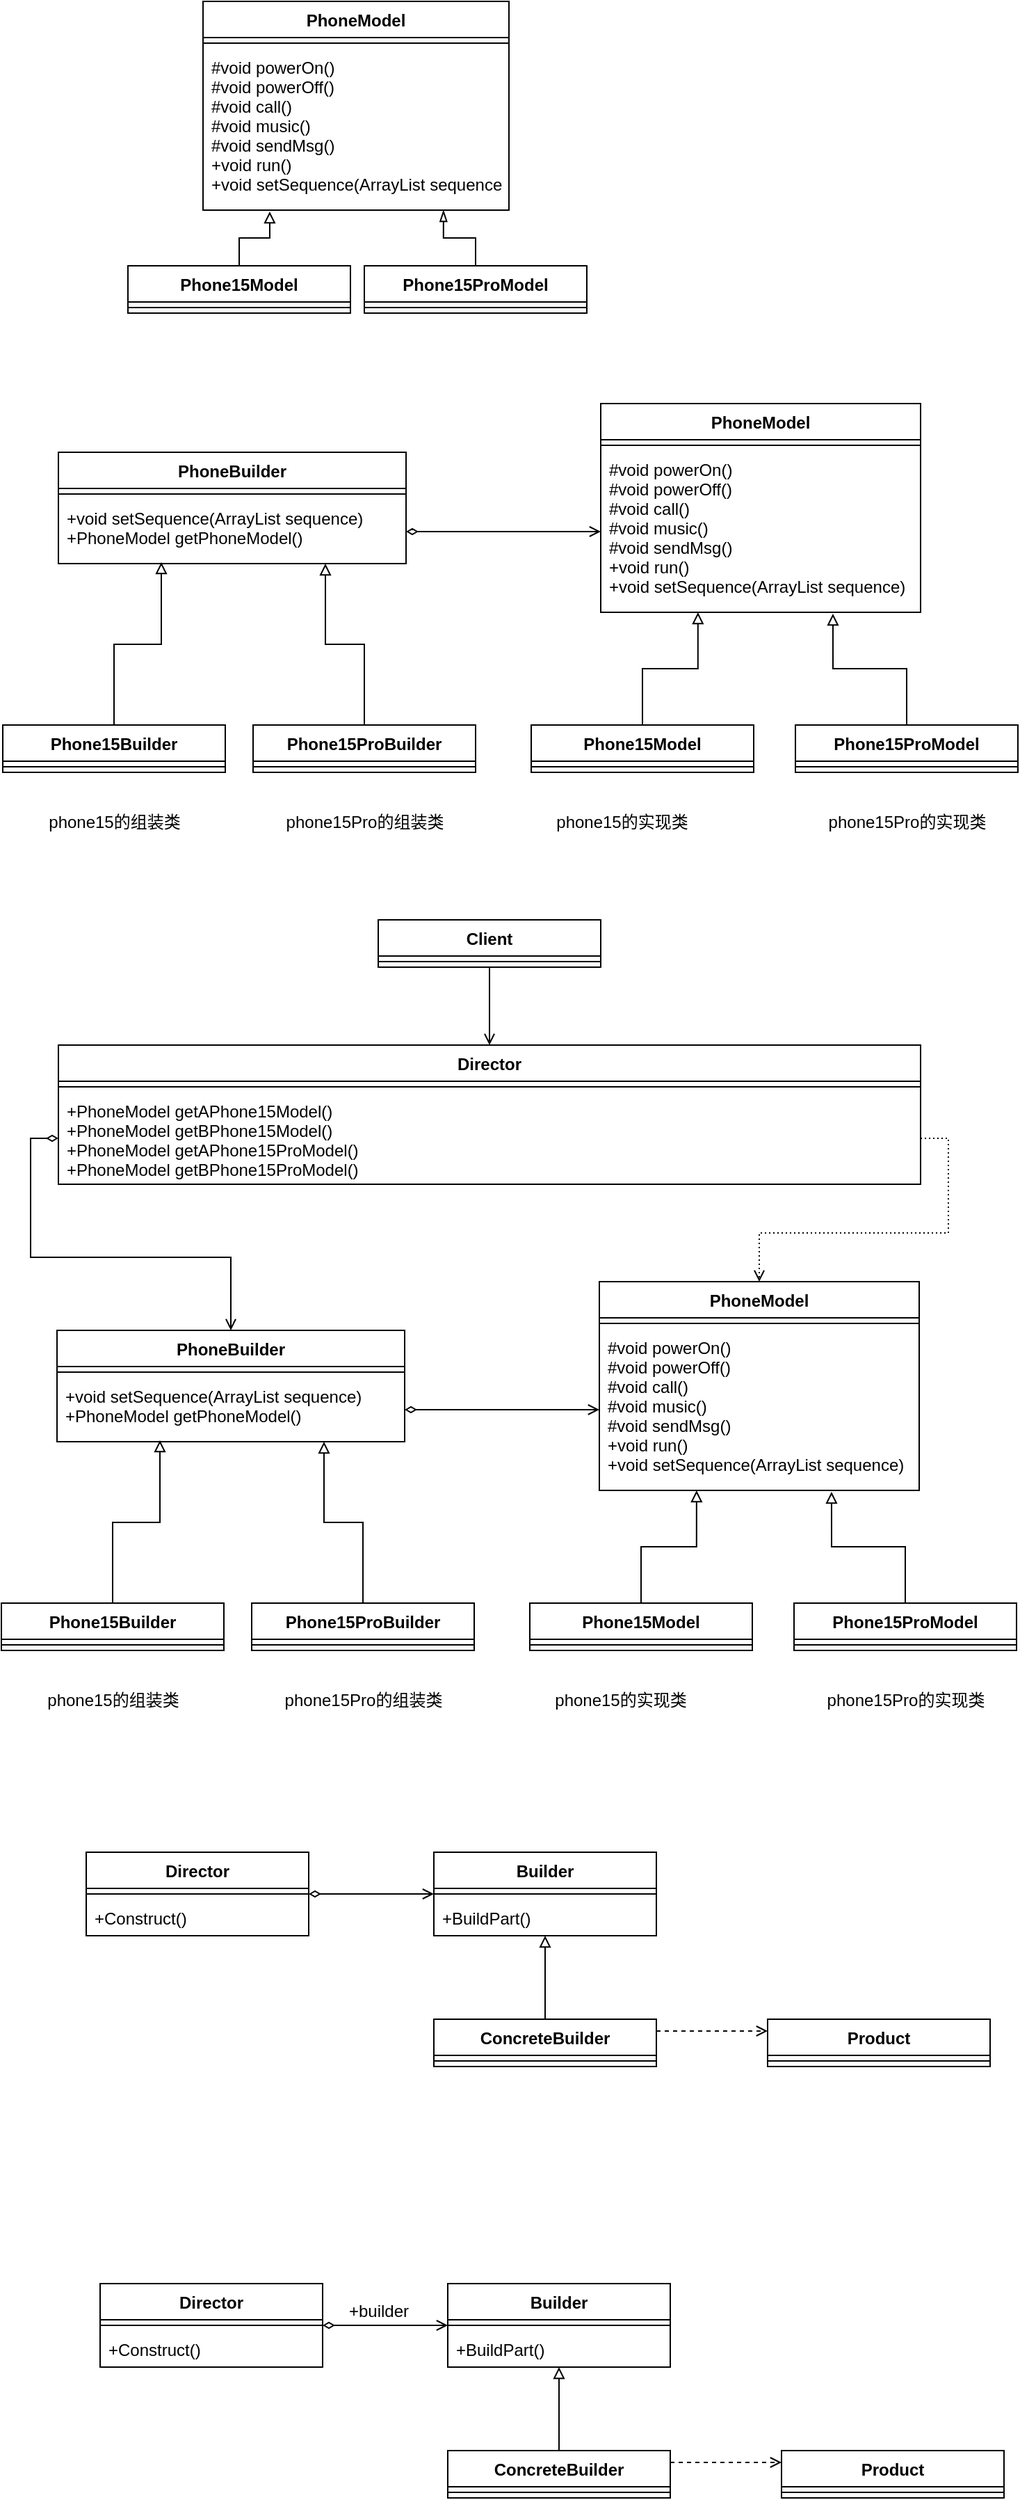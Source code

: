 <mxfile version="15.4.0" type="device"><diagram id="H--8k9hIdwZiGcRGPaLB" name="第 1 页"><mxGraphModel dx="1106" dy="997" grid="1" gridSize="10" guides="1" tooltips="1" connect="1" arrows="1" fold="1" page="1" pageScale="1" pageWidth="827" pageHeight="1169" math="0" shadow="0"><root><mxCell id="0"/><mxCell id="1" parent="0"/><mxCell id="rwSIHqm1AoV3GWpLrN08-1" value="PhoneModel" style="swimlane;fontStyle=1;align=center;verticalAlign=top;childLayout=stackLayout;horizontal=1;startSize=26;horizontalStack=0;resizeParent=1;resizeParentMax=0;resizeLast=0;collapsible=1;marginBottom=0;" parent="1" vertex="1"><mxGeometry x="194" y="270" width="220" height="150" as="geometry"/></mxCell><mxCell id="rwSIHqm1AoV3GWpLrN08-3" value="" style="line;strokeWidth=1;fillColor=none;align=left;verticalAlign=middle;spacingTop=-1;spacingLeft=3;spacingRight=3;rotatable=0;labelPosition=right;points=[];portConstraint=eastwest;" parent="rwSIHqm1AoV3GWpLrN08-1" vertex="1"><mxGeometry y="26" width="220" height="8" as="geometry"/></mxCell><mxCell id="rwSIHqm1AoV3GWpLrN08-4" value="#void powerOn()&#10;#void powerOff()&#10;#void call()&#10;#void music()&#10;#void sendMsg()&#10;+void run()&#10;+void setSequence(ArrayList sequence)" style="text;strokeColor=none;fillColor=none;align=left;verticalAlign=top;spacingLeft=4;spacingRight=4;overflow=hidden;rotatable=0;points=[[0,0.5],[1,0.5]];portConstraint=eastwest;" parent="rwSIHqm1AoV3GWpLrN08-1" vertex="1"><mxGeometry y="34" width="220" height="116" as="geometry"/></mxCell><mxCell id="rwSIHqm1AoV3GWpLrN08-11" style="edgeStyle=orthogonalEdgeStyle;rounded=0;orthogonalLoop=1;jettySize=auto;html=1;exitX=0.5;exitY=0;exitDx=0;exitDy=0;entryX=0.218;entryY=1.009;entryDx=0;entryDy=0;entryPerimeter=0;endArrow=block;endFill=0;" parent="1" source="rwSIHqm1AoV3GWpLrN08-5" target="rwSIHqm1AoV3GWpLrN08-4" edge="1"><mxGeometry relative="1" as="geometry"/></mxCell><mxCell id="rwSIHqm1AoV3GWpLrN08-5" value="Phone15Model" style="swimlane;fontStyle=1;align=center;verticalAlign=top;childLayout=stackLayout;horizontal=1;startSize=26;horizontalStack=0;resizeParent=1;resizeParentMax=0;resizeLast=0;collapsible=1;marginBottom=0;" parent="1" vertex="1"><mxGeometry x="140" y="460" width="160" height="34" as="geometry"/></mxCell><mxCell id="rwSIHqm1AoV3GWpLrN08-7" value="" style="line;strokeWidth=1;fillColor=none;align=left;verticalAlign=middle;spacingTop=-1;spacingLeft=3;spacingRight=3;rotatable=0;labelPosition=right;points=[];portConstraint=eastwest;" parent="rwSIHqm1AoV3GWpLrN08-5" vertex="1"><mxGeometry y="26" width="160" height="8" as="geometry"/></mxCell><mxCell id="rwSIHqm1AoV3GWpLrN08-12" style="edgeStyle=orthogonalEdgeStyle;rounded=0;orthogonalLoop=1;jettySize=auto;html=1;exitX=0.5;exitY=0;exitDx=0;exitDy=0;entryX=0.786;entryY=1;entryDx=0;entryDy=0;entryPerimeter=0;endArrow=blockThin;endFill=0;" parent="1" source="rwSIHqm1AoV3GWpLrN08-9" target="rwSIHqm1AoV3GWpLrN08-4" edge="1"><mxGeometry relative="1" as="geometry"/></mxCell><mxCell id="rwSIHqm1AoV3GWpLrN08-9" value="Phone15ProModel" style="swimlane;fontStyle=1;align=center;verticalAlign=top;childLayout=stackLayout;horizontal=1;startSize=26;horizontalStack=0;resizeParent=1;resizeParentMax=0;resizeLast=0;collapsible=1;marginBottom=0;" parent="1" vertex="1"><mxGeometry x="310" y="460" width="160" height="34" as="geometry"/></mxCell><mxCell id="rwSIHqm1AoV3GWpLrN08-10" value="" style="line;strokeWidth=1;fillColor=none;align=left;verticalAlign=middle;spacingTop=-1;spacingLeft=3;spacingRight=3;rotatable=0;labelPosition=right;points=[];portConstraint=eastwest;" parent="rwSIHqm1AoV3GWpLrN08-9" vertex="1"><mxGeometry y="26" width="160" height="8" as="geometry"/></mxCell><mxCell id="rwSIHqm1AoV3GWpLrN08-13" value="PhoneModel" style="swimlane;fontStyle=1;align=center;verticalAlign=top;childLayout=stackLayout;horizontal=1;startSize=26;horizontalStack=0;resizeParent=1;resizeParentMax=0;resizeLast=0;collapsible=1;marginBottom=0;" parent="1" vertex="1"><mxGeometry x="480" y="559" width="230" height="150" as="geometry"/></mxCell><mxCell id="rwSIHqm1AoV3GWpLrN08-14" value="" style="line;strokeWidth=1;fillColor=none;align=left;verticalAlign=middle;spacingTop=-1;spacingLeft=3;spacingRight=3;rotatable=0;labelPosition=right;points=[];portConstraint=eastwest;" parent="rwSIHqm1AoV3GWpLrN08-13" vertex="1"><mxGeometry y="26" width="230" height="8" as="geometry"/></mxCell><mxCell id="rwSIHqm1AoV3GWpLrN08-15" value="#void powerOn()&#10;#void powerOff()&#10;#void call()&#10;#void music()&#10;#void sendMsg()&#10;+void run()&#10;+void setSequence(ArrayList sequence)" style="text;strokeColor=none;fillColor=none;align=left;verticalAlign=top;spacingLeft=4;spacingRight=4;overflow=hidden;rotatable=0;points=[[0,0.5],[1,0.5]];portConstraint=eastwest;" parent="rwSIHqm1AoV3GWpLrN08-13" vertex="1"><mxGeometry y="34" width="230" height="116" as="geometry"/></mxCell><mxCell id="rwSIHqm1AoV3GWpLrN08-16" value="PhoneBuilder" style="swimlane;fontStyle=1;align=center;verticalAlign=top;childLayout=stackLayout;horizontal=1;startSize=26;horizontalStack=0;resizeParent=1;resizeParentMax=0;resizeLast=0;collapsible=1;marginBottom=0;" parent="1" vertex="1"><mxGeometry x="90" y="594" width="250" height="80" as="geometry"/></mxCell><mxCell id="rwSIHqm1AoV3GWpLrN08-18" value="" style="line;strokeWidth=1;fillColor=none;align=left;verticalAlign=middle;spacingTop=-1;spacingLeft=3;spacingRight=3;rotatable=0;labelPosition=right;points=[];portConstraint=eastwest;" parent="rwSIHqm1AoV3GWpLrN08-16" vertex="1"><mxGeometry y="26" width="250" height="8" as="geometry"/></mxCell><mxCell id="rwSIHqm1AoV3GWpLrN08-19" value="+void setSequence(ArrayList sequence)&#10;+PhoneModel getPhoneModel()" style="text;strokeColor=none;fillColor=none;align=left;verticalAlign=top;spacingLeft=4;spacingRight=4;overflow=hidden;rotatable=0;points=[[0,0.5],[1,0.5]];portConstraint=eastwest;" parent="rwSIHqm1AoV3GWpLrN08-16" vertex="1"><mxGeometry y="34" width="250" height="46" as="geometry"/></mxCell><mxCell id="rwSIHqm1AoV3GWpLrN08-29" style="edgeStyle=orthogonalEdgeStyle;rounded=0;orthogonalLoop=1;jettySize=auto;html=1;exitX=0.5;exitY=0;exitDx=0;exitDy=0;entryX=0.296;entryY=0.978;entryDx=0;entryDy=0;entryPerimeter=0;endArrow=block;endFill=0;" parent="1" source="rwSIHqm1AoV3GWpLrN08-20" target="rwSIHqm1AoV3GWpLrN08-19" edge="1"><mxGeometry relative="1" as="geometry"/></mxCell><mxCell id="rwSIHqm1AoV3GWpLrN08-20" value="Phone15Builder" style="swimlane;fontStyle=1;align=center;verticalAlign=top;childLayout=stackLayout;horizontal=1;startSize=26;horizontalStack=0;resizeParent=1;resizeParentMax=0;resizeLast=0;collapsible=1;marginBottom=0;" parent="1" vertex="1"><mxGeometry x="50" y="790" width="160" height="34" as="geometry"/></mxCell><mxCell id="rwSIHqm1AoV3GWpLrN08-21" value="" style="line;strokeWidth=1;fillColor=none;align=left;verticalAlign=middle;spacingTop=-1;spacingLeft=3;spacingRight=3;rotatable=0;labelPosition=right;points=[];portConstraint=eastwest;" parent="rwSIHqm1AoV3GWpLrN08-20" vertex="1"><mxGeometry y="26" width="160" height="8" as="geometry"/></mxCell><mxCell id="rwSIHqm1AoV3GWpLrN08-30" style="edgeStyle=orthogonalEdgeStyle;rounded=0;orthogonalLoop=1;jettySize=auto;html=1;exitX=0.5;exitY=0;exitDx=0;exitDy=0;entryX=0.768;entryY=1;entryDx=0;entryDy=0;entryPerimeter=0;endArrow=block;endFill=0;" parent="1" source="rwSIHqm1AoV3GWpLrN08-22" target="rwSIHqm1AoV3GWpLrN08-19" edge="1"><mxGeometry relative="1" as="geometry"/></mxCell><mxCell id="rwSIHqm1AoV3GWpLrN08-22" value="Phone15ProBuilder" style="swimlane;fontStyle=1;align=center;verticalAlign=top;childLayout=stackLayout;horizontal=1;startSize=26;horizontalStack=0;resizeParent=1;resizeParentMax=0;resizeLast=0;collapsible=1;marginBottom=0;" parent="1" vertex="1"><mxGeometry x="230" y="790" width="160" height="34" as="geometry"/></mxCell><mxCell id="rwSIHqm1AoV3GWpLrN08-23" value="" style="line;strokeWidth=1;fillColor=none;align=left;verticalAlign=middle;spacingTop=-1;spacingLeft=3;spacingRight=3;rotatable=0;labelPosition=right;points=[];portConstraint=eastwest;" parent="rwSIHqm1AoV3GWpLrN08-22" vertex="1"><mxGeometry y="26" width="160" height="8" as="geometry"/></mxCell><mxCell id="rwSIHqm1AoV3GWpLrN08-31" style="edgeStyle=orthogonalEdgeStyle;rounded=0;orthogonalLoop=1;jettySize=auto;html=1;exitX=0.5;exitY=0;exitDx=0;exitDy=0;entryX=0.304;entryY=1;entryDx=0;entryDy=0;entryPerimeter=0;endArrow=block;endFill=0;" parent="1" source="rwSIHqm1AoV3GWpLrN08-24" target="rwSIHqm1AoV3GWpLrN08-15" edge="1"><mxGeometry relative="1" as="geometry"/></mxCell><mxCell id="rwSIHqm1AoV3GWpLrN08-24" value="Phone15Model" style="swimlane;fontStyle=1;align=center;verticalAlign=top;childLayout=stackLayout;horizontal=1;startSize=26;horizontalStack=0;resizeParent=1;resizeParentMax=0;resizeLast=0;collapsible=1;marginBottom=0;" parent="1" vertex="1"><mxGeometry x="430" y="790" width="160" height="34" as="geometry"/></mxCell><mxCell id="rwSIHqm1AoV3GWpLrN08-25" value="" style="line;strokeWidth=1;fillColor=none;align=left;verticalAlign=middle;spacingTop=-1;spacingLeft=3;spacingRight=3;rotatable=0;labelPosition=right;points=[];portConstraint=eastwest;" parent="rwSIHqm1AoV3GWpLrN08-24" vertex="1"><mxGeometry y="26" width="160" height="8" as="geometry"/></mxCell><mxCell id="rwSIHqm1AoV3GWpLrN08-32" style="edgeStyle=orthogonalEdgeStyle;rounded=0;orthogonalLoop=1;jettySize=auto;html=1;exitX=0.5;exitY=0;exitDx=0;exitDy=0;entryX=0.726;entryY=1.009;entryDx=0;entryDy=0;entryPerimeter=0;endArrow=block;endFill=0;" parent="1" source="rwSIHqm1AoV3GWpLrN08-26" target="rwSIHqm1AoV3GWpLrN08-15" edge="1"><mxGeometry relative="1" as="geometry"/></mxCell><mxCell id="rwSIHqm1AoV3GWpLrN08-26" value="Phone15ProModel" style="swimlane;fontStyle=1;align=center;verticalAlign=top;childLayout=stackLayout;horizontal=1;startSize=26;horizontalStack=0;resizeParent=1;resizeParentMax=0;resizeLast=0;collapsible=1;marginBottom=0;" parent="1" vertex="1"><mxGeometry x="620" y="790" width="160" height="34" as="geometry"/></mxCell><mxCell id="rwSIHqm1AoV3GWpLrN08-27" value="" style="line;strokeWidth=1;fillColor=none;align=left;verticalAlign=middle;spacingTop=-1;spacingLeft=3;spacingRight=3;rotatable=0;labelPosition=right;points=[];portConstraint=eastwest;" parent="rwSIHqm1AoV3GWpLrN08-26" vertex="1"><mxGeometry y="26" width="160" height="8" as="geometry"/></mxCell><mxCell id="rwSIHqm1AoV3GWpLrN08-28" style="edgeStyle=orthogonalEdgeStyle;rounded=0;orthogonalLoop=1;jettySize=auto;html=1;exitX=1;exitY=0.5;exitDx=0;exitDy=0;entryX=0;entryY=0.5;entryDx=0;entryDy=0;endArrow=open;endFill=0;startArrow=diamondThin;startFill=0;" parent="1" source="rwSIHqm1AoV3GWpLrN08-19" target="rwSIHqm1AoV3GWpLrN08-15" edge="1"><mxGeometry relative="1" as="geometry"/></mxCell><mxCell id="rwSIHqm1AoV3GWpLrN08-33" value="phone15的组装类" style="text;html=1;align=center;verticalAlign=middle;resizable=0;points=[];autosize=1;strokeColor=none;fillColor=none;" parent="1" vertex="1"><mxGeometry x="75" y="850" width="110" height="20" as="geometry"/></mxCell><mxCell id="rwSIHqm1AoV3GWpLrN08-34" value="phone15Pro的组装类" style="text;html=1;align=center;verticalAlign=middle;resizable=0;points=[];autosize=1;strokeColor=none;fillColor=none;" parent="1" vertex="1"><mxGeometry x="245" y="850" width="130" height="20" as="geometry"/></mxCell><mxCell id="rwSIHqm1AoV3GWpLrN08-35" value="phone15的实现类" style="text;html=1;align=center;verticalAlign=middle;resizable=0;points=[];autosize=1;strokeColor=none;fillColor=none;" parent="1" vertex="1"><mxGeometry x="440" y="850" width="110" height="20" as="geometry"/></mxCell><mxCell id="rwSIHqm1AoV3GWpLrN08-36" value="phone15Pro的实现类" style="text;html=1;align=center;verticalAlign=middle;resizable=0;points=[];autosize=1;strokeColor=none;fillColor=none;" parent="1" vertex="1"><mxGeometry x="635" y="850" width="130" height="20" as="geometry"/></mxCell><mxCell id="rwSIHqm1AoV3GWpLrN08-58" value="PhoneModel" style="swimlane;fontStyle=1;align=center;verticalAlign=top;childLayout=stackLayout;horizontal=1;startSize=26;horizontalStack=0;resizeParent=1;resizeParentMax=0;resizeLast=0;collapsible=1;marginBottom=0;" parent="1" vertex="1"><mxGeometry x="479" y="1190" width="230" height="150" as="geometry"/></mxCell><mxCell id="rwSIHqm1AoV3GWpLrN08-59" value="" style="line;strokeWidth=1;fillColor=none;align=left;verticalAlign=middle;spacingTop=-1;spacingLeft=3;spacingRight=3;rotatable=0;labelPosition=right;points=[];portConstraint=eastwest;" parent="rwSIHqm1AoV3GWpLrN08-58" vertex="1"><mxGeometry y="26" width="230" height="8" as="geometry"/></mxCell><mxCell id="rwSIHqm1AoV3GWpLrN08-60" value="#void powerOn()&#10;#void powerOff()&#10;#void call()&#10;#void music()&#10;#void sendMsg()&#10;+void run()&#10;+void setSequence(ArrayList sequence)" style="text;strokeColor=none;fillColor=none;align=left;verticalAlign=top;spacingLeft=4;spacingRight=4;overflow=hidden;rotatable=0;points=[[0,0.5],[1,0.5]];portConstraint=eastwest;" parent="rwSIHqm1AoV3GWpLrN08-58" vertex="1"><mxGeometry y="34" width="230" height="116" as="geometry"/></mxCell><mxCell id="rwSIHqm1AoV3GWpLrN08-61" value="PhoneBuilder" style="swimlane;fontStyle=1;align=center;verticalAlign=top;childLayout=stackLayout;horizontal=1;startSize=26;horizontalStack=0;resizeParent=1;resizeParentMax=0;resizeLast=0;collapsible=1;marginBottom=0;" parent="1" vertex="1"><mxGeometry x="89" y="1225" width="250" height="80" as="geometry"/></mxCell><mxCell id="rwSIHqm1AoV3GWpLrN08-62" value="" style="line;strokeWidth=1;fillColor=none;align=left;verticalAlign=middle;spacingTop=-1;spacingLeft=3;spacingRight=3;rotatable=0;labelPosition=right;points=[];portConstraint=eastwest;" parent="rwSIHqm1AoV3GWpLrN08-61" vertex="1"><mxGeometry y="26" width="250" height="8" as="geometry"/></mxCell><mxCell id="rwSIHqm1AoV3GWpLrN08-63" value="+void setSequence(ArrayList sequence)&#10;+PhoneModel getPhoneModel()" style="text;strokeColor=none;fillColor=none;align=left;verticalAlign=top;spacingLeft=4;spacingRight=4;overflow=hidden;rotatable=0;points=[[0,0.5],[1,0.5]];portConstraint=eastwest;" parent="rwSIHqm1AoV3GWpLrN08-61" vertex="1"><mxGeometry y="34" width="250" height="46" as="geometry"/></mxCell><mxCell id="rwSIHqm1AoV3GWpLrN08-64" style="edgeStyle=orthogonalEdgeStyle;rounded=0;orthogonalLoop=1;jettySize=auto;html=1;exitX=0.5;exitY=0;exitDx=0;exitDy=0;entryX=0.296;entryY=0.978;entryDx=0;entryDy=0;entryPerimeter=0;endArrow=block;endFill=0;" parent="1" source="rwSIHqm1AoV3GWpLrN08-65" target="rwSIHqm1AoV3GWpLrN08-63" edge="1"><mxGeometry relative="1" as="geometry"/></mxCell><mxCell id="rwSIHqm1AoV3GWpLrN08-65" value="Phone15Builder" style="swimlane;fontStyle=1;align=center;verticalAlign=top;childLayout=stackLayout;horizontal=1;startSize=26;horizontalStack=0;resizeParent=1;resizeParentMax=0;resizeLast=0;collapsible=1;marginBottom=0;" parent="1" vertex="1"><mxGeometry x="49" y="1421" width="160" height="34" as="geometry"/></mxCell><mxCell id="rwSIHqm1AoV3GWpLrN08-66" value="" style="line;strokeWidth=1;fillColor=none;align=left;verticalAlign=middle;spacingTop=-1;spacingLeft=3;spacingRight=3;rotatable=0;labelPosition=right;points=[];portConstraint=eastwest;" parent="rwSIHqm1AoV3GWpLrN08-65" vertex="1"><mxGeometry y="26" width="160" height="8" as="geometry"/></mxCell><mxCell id="rwSIHqm1AoV3GWpLrN08-67" style="edgeStyle=orthogonalEdgeStyle;rounded=0;orthogonalLoop=1;jettySize=auto;html=1;exitX=0.5;exitY=0;exitDx=0;exitDy=0;entryX=0.768;entryY=1;entryDx=0;entryDy=0;entryPerimeter=0;endArrow=block;endFill=0;" parent="1" source="rwSIHqm1AoV3GWpLrN08-68" target="rwSIHqm1AoV3GWpLrN08-63" edge="1"><mxGeometry relative="1" as="geometry"/></mxCell><mxCell id="rwSIHqm1AoV3GWpLrN08-68" value="Phone15ProBuilder" style="swimlane;fontStyle=1;align=center;verticalAlign=top;childLayout=stackLayout;horizontal=1;startSize=26;horizontalStack=0;resizeParent=1;resizeParentMax=0;resizeLast=0;collapsible=1;marginBottom=0;" parent="1" vertex="1"><mxGeometry x="229" y="1421" width="160" height="34" as="geometry"/></mxCell><mxCell id="rwSIHqm1AoV3GWpLrN08-69" value="" style="line;strokeWidth=1;fillColor=none;align=left;verticalAlign=middle;spacingTop=-1;spacingLeft=3;spacingRight=3;rotatable=0;labelPosition=right;points=[];portConstraint=eastwest;" parent="rwSIHqm1AoV3GWpLrN08-68" vertex="1"><mxGeometry y="26" width="160" height="8" as="geometry"/></mxCell><mxCell id="rwSIHqm1AoV3GWpLrN08-70" style="edgeStyle=orthogonalEdgeStyle;rounded=0;orthogonalLoop=1;jettySize=auto;html=1;exitX=0.5;exitY=0;exitDx=0;exitDy=0;entryX=0.304;entryY=1;entryDx=0;entryDy=0;entryPerimeter=0;endArrow=block;endFill=0;" parent="1" source="rwSIHqm1AoV3GWpLrN08-71" target="rwSIHqm1AoV3GWpLrN08-60" edge="1"><mxGeometry relative="1" as="geometry"/></mxCell><mxCell id="rwSIHqm1AoV3GWpLrN08-71" value="Phone15Model" style="swimlane;fontStyle=1;align=center;verticalAlign=top;childLayout=stackLayout;horizontal=1;startSize=26;horizontalStack=0;resizeParent=1;resizeParentMax=0;resizeLast=0;collapsible=1;marginBottom=0;" parent="1" vertex="1"><mxGeometry x="429" y="1421" width="160" height="34" as="geometry"/></mxCell><mxCell id="rwSIHqm1AoV3GWpLrN08-72" value="" style="line;strokeWidth=1;fillColor=none;align=left;verticalAlign=middle;spacingTop=-1;spacingLeft=3;spacingRight=3;rotatable=0;labelPosition=right;points=[];portConstraint=eastwest;" parent="rwSIHqm1AoV3GWpLrN08-71" vertex="1"><mxGeometry y="26" width="160" height="8" as="geometry"/></mxCell><mxCell id="rwSIHqm1AoV3GWpLrN08-73" style="edgeStyle=orthogonalEdgeStyle;rounded=0;orthogonalLoop=1;jettySize=auto;html=1;exitX=0.5;exitY=0;exitDx=0;exitDy=0;entryX=0.726;entryY=1.009;entryDx=0;entryDy=0;entryPerimeter=0;endArrow=block;endFill=0;" parent="1" source="rwSIHqm1AoV3GWpLrN08-74" target="rwSIHqm1AoV3GWpLrN08-60" edge="1"><mxGeometry relative="1" as="geometry"/></mxCell><mxCell id="rwSIHqm1AoV3GWpLrN08-74" value="Phone15ProModel" style="swimlane;fontStyle=1;align=center;verticalAlign=top;childLayout=stackLayout;horizontal=1;startSize=26;horizontalStack=0;resizeParent=1;resizeParentMax=0;resizeLast=0;collapsible=1;marginBottom=0;" parent="1" vertex="1"><mxGeometry x="619" y="1421" width="160" height="34" as="geometry"/></mxCell><mxCell id="rwSIHqm1AoV3GWpLrN08-75" value="" style="line;strokeWidth=1;fillColor=none;align=left;verticalAlign=middle;spacingTop=-1;spacingLeft=3;spacingRight=3;rotatable=0;labelPosition=right;points=[];portConstraint=eastwest;" parent="rwSIHqm1AoV3GWpLrN08-74" vertex="1"><mxGeometry y="26" width="160" height="8" as="geometry"/></mxCell><mxCell id="rwSIHqm1AoV3GWpLrN08-76" style="edgeStyle=orthogonalEdgeStyle;rounded=0;orthogonalLoop=1;jettySize=auto;html=1;exitX=1;exitY=0.5;exitDx=0;exitDy=0;entryX=0;entryY=0.5;entryDx=0;entryDy=0;endArrow=open;endFill=0;startArrow=diamondThin;startFill=0;" parent="1" source="rwSIHqm1AoV3GWpLrN08-63" target="rwSIHqm1AoV3GWpLrN08-60" edge="1"><mxGeometry relative="1" as="geometry"/></mxCell><mxCell id="rwSIHqm1AoV3GWpLrN08-77" value="phone15的组装类" style="text;html=1;align=center;verticalAlign=middle;resizable=0;points=[];autosize=1;strokeColor=none;fillColor=none;" parent="1" vertex="1"><mxGeometry x="74" y="1481" width="110" height="20" as="geometry"/></mxCell><mxCell id="rwSIHqm1AoV3GWpLrN08-78" value="phone15Pro的组装类" style="text;html=1;align=center;verticalAlign=middle;resizable=0;points=[];autosize=1;strokeColor=none;fillColor=none;" parent="1" vertex="1"><mxGeometry x="244" y="1481" width="130" height="20" as="geometry"/></mxCell><mxCell id="rwSIHqm1AoV3GWpLrN08-79" value="phone15的实现类" style="text;html=1;align=center;verticalAlign=middle;resizable=0;points=[];autosize=1;strokeColor=none;fillColor=none;" parent="1" vertex="1"><mxGeometry x="439" y="1481" width="110" height="20" as="geometry"/></mxCell><mxCell id="rwSIHqm1AoV3GWpLrN08-80" value="phone15Pro的实现类" style="text;html=1;align=center;verticalAlign=middle;resizable=0;points=[];autosize=1;strokeColor=none;fillColor=none;" parent="1" vertex="1"><mxGeometry x="634" y="1481" width="130" height="20" as="geometry"/></mxCell><mxCell id="rwSIHqm1AoV3GWpLrN08-81" value="Director" style="swimlane;fontStyle=1;align=center;verticalAlign=top;childLayout=stackLayout;horizontal=1;startSize=26;horizontalStack=0;resizeParent=1;resizeParentMax=0;resizeLast=0;collapsible=1;marginBottom=0;" parent="1" vertex="1"><mxGeometry x="90" y="1020" width="620" height="100" as="geometry"/></mxCell><mxCell id="rwSIHqm1AoV3GWpLrN08-83" value="" style="line;strokeWidth=1;fillColor=none;align=left;verticalAlign=middle;spacingTop=-1;spacingLeft=3;spacingRight=3;rotatable=0;labelPosition=right;points=[];portConstraint=eastwest;" parent="rwSIHqm1AoV3GWpLrN08-81" vertex="1"><mxGeometry y="26" width="620" height="8" as="geometry"/></mxCell><mxCell id="rwSIHqm1AoV3GWpLrN08-84" value="+PhoneModel getAPhone15Model()&#10;+PhoneModel getBPhone15Model()&#10;+PhoneModel getAPhone15ProModel()&#10;+PhoneModel getBPhone15ProModel()&#10;" style="text;strokeColor=none;fillColor=none;align=left;verticalAlign=top;spacingLeft=4;spacingRight=4;overflow=hidden;rotatable=0;points=[[0,0.5],[1,0.5]];portConstraint=eastwest;" parent="rwSIHqm1AoV3GWpLrN08-81" vertex="1"><mxGeometry y="34" width="620" height="66" as="geometry"/></mxCell><mxCell id="rwSIHqm1AoV3GWpLrN08-89" style="edgeStyle=orthogonalEdgeStyle;rounded=0;orthogonalLoop=1;jettySize=auto;html=1;exitX=0.5;exitY=1;exitDx=0;exitDy=0;startArrow=none;startFill=0;endArrow=open;endFill=0;" parent="1" source="rwSIHqm1AoV3GWpLrN08-85" target="rwSIHqm1AoV3GWpLrN08-81" edge="1"><mxGeometry relative="1" as="geometry"/></mxCell><mxCell id="rwSIHqm1AoV3GWpLrN08-85" value="Client" style="swimlane;fontStyle=1;align=center;verticalAlign=top;childLayout=stackLayout;horizontal=1;startSize=26;horizontalStack=0;resizeParent=1;resizeParentMax=0;resizeLast=0;collapsible=1;marginBottom=0;" parent="1" vertex="1"><mxGeometry x="320" y="930" width="160" height="34" as="geometry"/></mxCell><mxCell id="rwSIHqm1AoV3GWpLrN08-87" value="" style="line;strokeWidth=1;fillColor=none;align=left;verticalAlign=middle;spacingTop=-1;spacingLeft=3;spacingRight=3;rotatable=0;labelPosition=right;points=[];portConstraint=eastwest;" parent="rwSIHqm1AoV3GWpLrN08-85" vertex="1"><mxGeometry y="26" width="160" height="8" as="geometry"/></mxCell><mxCell id="rwSIHqm1AoV3GWpLrN08-90" style="edgeStyle=orthogonalEdgeStyle;rounded=0;orthogonalLoop=1;jettySize=auto;html=1;exitX=0;exitY=0.5;exitDx=0;exitDy=0;startArrow=diamondThin;startFill=0;endArrow=open;endFill=0;" parent="1" source="rwSIHqm1AoV3GWpLrN08-84" target="rwSIHqm1AoV3GWpLrN08-61" edge="1"><mxGeometry relative="1" as="geometry"/></mxCell><mxCell id="rwSIHqm1AoV3GWpLrN08-91" style="edgeStyle=orthogonalEdgeStyle;rounded=0;orthogonalLoop=1;jettySize=auto;html=1;exitX=1;exitY=0.5;exitDx=0;exitDy=0;startArrow=none;startFill=0;endArrow=open;endFill=0;dashed=1;dashPattern=1 2;" parent="1" source="rwSIHqm1AoV3GWpLrN08-84" target="rwSIHqm1AoV3GWpLrN08-58" edge="1"><mxGeometry relative="1" as="geometry"/></mxCell><mxCell id="rwSIHqm1AoV3GWpLrN08-106" style="edgeStyle=orthogonalEdgeStyle;rounded=0;orthogonalLoop=1;jettySize=auto;html=1;exitX=1;exitY=0.5;exitDx=0;exitDy=0;entryX=0;entryY=-0.154;entryDx=0;entryDy=0;entryPerimeter=0;startArrow=diamondThin;startFill=0;endArrow=open;endFill=0;" parent="1" source="rwSIHqm1AoV3GWpLrN08-92" target="rwSIHqm1AoV3GWpLrN08-99" edge="1"><mxGeometry relative="1" as="geometry"/></mxCell><mxCell id="rwSIHqm1AoV3GWpLrN08-92" value="Director&#10;" style="swimlane;fontStyle=1;align=center;verticalAlign=top;childLayout=stackLayout;horizontal=1;startSize=26;horizontalStack=0;resizeParent=1;resizeParentMax=0;resizeLast=0;collapsible=1;marginBottom=0;" parent="1" vertex="1"><mxGeometry x="110" y="1600" width="160" height="60" as="geometry"/></mxCell><mxCell id="rwSIHqm1AoV3GWpLrN08-94" value="" style="line;strokeWidth=1;fillColor=none;align=left;verticalAlign=middle;spacingTop=-1;spacingLeft=3;spacingRight=3;rotatable=0;labelPosition=right;points=[];portConstraint=eastwest;" parent="rwSIHqm1AoV3GWpLrN08-92" vertex="1"><mxGeometry y="26" width="160" height="8" as="geometry"/></mxCell><mxCell id="rwSIHqm1AoV3GWpLrN08-95" value="+Construct()" style="text;strokeColor=none;fillColor=none;align=left;verticalAlign=top;spacingLeft=4;spacingRight=4;overflow=hidden;rotatable=0;points=[[0,0.5],[1,0.5]];portConstraint=eastwest;" parent="rwSIHqm1AoV3GWpLrN08-92" vertex="1"><mxGeometry y="34" width="160" height="26" as="geometry"/></mxCell><mxCell id="rwSIHqm1AoV3GWpLrN08-96" value="Builder" style="swimlane;fontStyle=1;align=center;verticalAlign=top;childLayout=stackLayout;horizontal=1;startSize=26;horizontalStack=0;resizeParent=1;resizeParentMax=0;resizeLast=0;collapsible=1;marginBottom=0;" parent="1" vertex="1"><mxGeometry x="360" y="1600" width="160" height="60" as="geometry"/></mxCell><mxCell id="rwSIHqm1AoV3GWpLrN08-98" value="" style="line;strokeWidth=1;fillColor=none;align=left;verticalAlign=middle;spacingTop=-1;spacingLeft=3;spacingRight=3;rotatable=0;labelPosition=right;points=[];portConstraint=eastwest;" parent="rwSIHqm1AoV3GWpLrN08-96" vertex="1"><mxGeometry y="26" width="160" height="8" as="geometry"/></mxCell><mxCell id="rwSIHqm1AoV3GWpLrN08-99" value="+BuildPart()" style="text;strokeColor=none;fillColor=none;align=left;verticalAlign=top;spacingLeft=4;spacingRight=4;overflow=hidden;rotatable=0;points=[[0,0.5],[1,0.5]];portConstraint=eastwest;" parent="rwSIHqm1AoV3GWpLrN08-96" vertex="1"><mxGeometry y="34" width="160" height="26" as="geometry"/></mxCell><mxCell id="rwSIHqm1AoV3GWpLrN08-107" style="edgeStyle=orthogonalEdgeStyle;rounded=0;orthogonalLoop=1;jettySize=auto;html=1;exitX=0.5;exitY=0;exitDx=0;exitDy=0;entryX=0.5;entryY=1;entryDx=0;entryDy=0;entryPerimeter=0;startArrow=none;startFill=0;endArrow=block;endFill=0;" parent="1" source="rwSIHqm1AoV3GWpLrN08-100" target="rwSIHqm1AoV3GWpLrN08-99" edge="1"><mxGeometry relative="1" as="geometry"/></mxCell><mxCell id="rwSIHqm1AoV3GWpLrN08-108" style="edgeStyle=orthogonalEdgeStyle;rounded=0;orthogonalLoop=1;jettySize=auto;html=1;exitX=1;exitY=0.25;exitDx=0;exitDy=0;entryX=0;entryY=0.25;entryDx=0;entryDy=0;startArrow=none;startFill=0;endArrow=open;endFill=0;dashed=1;" parent="1" source="rwSIHqm1AoV3GWpLrN08-100" target="rwSIHqm1AoV3GWpLrN08-103" edge="1"><mxGeometry relative="1" as="geometry"/></mxCell><mxCell id="rwSIHqm1AoV3GWpLrN08-100" value="ConcreteBuilder" style="swimlane;fontStyle=1;align=center;verticalAlign=top;childLayout=stackLayout;horizontal=1;startSize=26;horizontalStack=0;resizeParent=1;resizeParentMax=0;resizeLast=0;collapsible=1;marginBottom=0;" parent="1" vertex="1"><mxGeometry x="360" y="1720" width="160" height="34" as="geometry"/></mxCell><mxCell id="rwSIHqm1AoV3GWpLrN08-101" value="" style="line;strokeWidth=1;fillColor=none;align=left;verticalAlign=middle;spacingTop=-1;spacingLeft=3;spacingRight=3;rotatable=0;labelPosition=right;points=[];portConstraint=eastwest;" parent="rwSIHqm1AoV3GWpLrN08-100" vertex="1"><mxGeometry y="26" width="160" height="8" as="geometry"/></mxCell><mxCell id="rwSIHqm1AoV3GWpLrN08-103" value="Product" style="swimlane;fontStyle=1;align=center;verticalAlign=top;childLayout=stackLayout;horizontal=1;startSize=26;horizontalStack=0;resizeParent=1;resizeParentMax=0;resizeLast=0;collapsible=1;marginBottom=0;" parent="1" vertex="1"><mxGeometry x="600" y="1720" width="160" height="34" as="geometry"/></mxCell><mxCell id="rwSIHqm1AoV3GWpLrN08-104" value="" style="line;strokeWidth=1;fillColor=none;align=left;verticalAlign=middle;spacingTop=-1;spacingLeft=3;spacingRight=3;rotatable=0;labelPosition=right;points=[];portConstraint=eastwest;" parent="rwSIHqm1AoV3GWpLrN08-103" vertex="1"><mxGeometry y="26" width="160" height="8" as="geometry"/></mxCell><mxCell id="4IM2G3tUpjsqtdB4s4xj-1" style="edgeStyle=orthogonalEdgeStyle;rounded=0;orthogonalLoop=1;jettySize=auto;html=1;exitX=1;exitY=0.5;exitDx=0;exitDy=0;entryX=0;entryY=-0.154;entryDx=0;entryDy=0;entryPerimeter=0;startArrow=diamondThin;startFill=0;endArrow=open;endFill=0;" edge="1" parent="1" source="4IM2G3tUpjsqtdB4s4xj-2" target="4IM2G3tUpjsqtdB4s4xj-7"><mxGeometry relative="1" as="geometry"/></mxCell><mxCell id="4IM2G3tUpjsqtdB4s4xj-2" value="Director&#10;" style="swimlane;fontStyle=1;align=center;verticalAlign=top;childLayout=stackLayout;horizontal=1;startSize=26;horizontalStack=0;resizeParent=1;resizeParentMax=0;resizeLast=0;collapsible=1;marginBottom=0;" vertex="1" parent="1"><mxGeometry x="120" y="1910" width="160" height="60" as="geometry"/></mxCell><mxCell id="4IM2G3tUpjsqtdB4s4xj-3" value="" style="line;strokeWidth=1;fillColor=none;align=left;verticalAlign=middle;spacingTop=-1;spacingLeft=3;spacingRight=3;rotatable=0;labelPosition=right;points=[];portConstraint=eastwest;" vertex="1" parent="4IM2G3tUpjsqtdB4s4xj-2"><mxGeometry y="26" width="160" height="8" as="geometry"/></mxCell><mxCell id="4IM2G3tUpjsqtdB4s4xj-4" value="+Construct()" style="text;strokeColor=none;fillColor=none;align=left;verticalAlign=top;spacingLeft=4;spacingRight=4;overflow=hidden;rotatable=0;points=[[0,0.5],[1,0.5]];portConstraint=eastwest;" vertex="1" parent="4IM2G3tUpjsqtdB4s4xj-2"><mxGeometry y="34" width="160" height="26" as="geometry"/></mxCell><mxCell id="4IM2G3tUpjsqtdB4s4xj-5" value="Builder" style="swimlane;fontStyle=1;align=center;verticalAlign=top;childLayout=stackLayout;horizontal=1;startSize=26;horizontalStack=0;resizeParent=1;resizeParentMax=0;resizeLast=0;collapsible=1;marginBottom=0;" vertex="1" parent="1"><mxGeometry x="370" y="1910" width="160" height="60" as="geometry"/></mxCell><mxCell id="4IM2G3tUpjsqtdB4s4xj-6" value="" style="line;strokeWidth=1;fillColor=none;align=left;verticalAlign=middle;spacingTop=-1;spacingLeft=3;spacingRight=3;rotatable=0;labelPosition=right;points=[];portConstraint=eastwest;" vertex="1" parent="4IM2G3tUpjsqtdB4s4xj-5"><mxGeometry y="26" width="160" height="8" as="geometry"/></mxCell><mxCell id="4IM2G3tUpjsqtdB4s4xj-7" value="+BuildPart()" style="text;strokeColor=none;fillColor=none;align=left;verticalAlign=top;spacingLeft=4;spacingRight=4;overflow=hidden;rotatable=0;points=[[0,0.5],[1,0.5]];portConstraint=eastwest;" vertex="1" parent="4IM2G3tUpjsqtdB4s4xj-5"><mxGeometry y="34" width="160" height="26" as="geometry"/></mxCell><mxCell id="4IM2G3tUpjsqtdB4s4xj-8" style="edgeStyle=orthogonalEdgeStyle;rounded=0;orthogonalLoop=1;jettySize=auto;html=1;exitX=0.5;exitY=0;exitDx=0;exitDy=0;entryX=0.5;entryY=1;entryDx=0;entryDy=0;entryPerimeter=0;startArrow=none;startFill=0;endArrow=block;endFill=0;" edge="1" parent="1" source="4IM2G3tUpjsqtdB4s4xj-10" target="4IM2G3tUpjsqtdB4s4xj-7"><mxGeometry relative="1" as="geometry"/></mxCell><mxCell id="4IM2G3tUpjsqtdB4s4xj-9" style="edgeStyle=orthogonalEdgeStyle;rounded=0;orthogonalLoop=1;jettySize=auto;html=1;exitX=1;exitY=0.25;exitDx=0;exitDy=0;entryX=0;entryY=0.25;entryDx=0;entryDy=0;startArrow=none;startFill=0;endArrow=open;endFill=0;dashed=1;" edge="1" parent="1" source="4IM2G3tUpjsqtdB4s4xj-10" target="4IM2G3tUpjsqtdB4s4xj-12"><mxGeometry relative="1" as="geometry"/></mxCell><mxCell id="4IM2G3tUpjsqtdB4s4xj-10" value="ConcreteBuilder" style="swimlane;fontStyle=1;align=center;verticalAlign=top;childLayout=stackLayout;horizontal=1;startSize=26;horizontalStack=0;resizeParent=1;resizeParentMax=0;resizeLast=0;collapsible=1;marginBottom=0;" vertex="1" parent="1"><mxGeometry x="370" y="2030" width="160" height="34" as="geometry"/></mxCell><mxCell id="4IM2G3tUpjsqtdB4s4xj-11" value="" style="line;strokeWidth=1;fillColor=none;align=left;verticalAlign=middle;spacingTop=-1;spacingLeft=3;spacingRight=3;rotatable=0;labelPosition=right;points=[];portConstraint=eastwest;" vertex="1" parent="4IM2G3tUpjsqtdB4s4xj-10"><mxGeometry y="26" width="160" height="8" as="geometry"/></mxCell><mxCell id="4IM2G3tUpjsqtdB4s4xj-12" value="Product" style="swimlane;fontStyle=1;align=center;verticalAlign=top;childLayout=stackLayout;horizontal=1;startSize=26;horizontalStack=0;resizeParent=1;resizeParentMax=0;resizeLast=0;collapsible=1;marginBottom=0;" vertex="1" parent="1"><mxGeometry x="610" y="2030" width="160" height="34" as="geometry"/></mxCell><mxCell id="4IM2G3tUpjsqtdB4s4xj-13" value="" style="line;strokeWidth=1;fillColor=none;align=left;verticalAlign=middle;spacingTop=-1;spacingLeft=3;spacingRight=3;rotatable=0;labelPosition=right;points=[];portConstraint=eastwest;" vertex="1" parent="4IM2G3tUpjsqtdB4s4xj-12"><mxGeometry y="26" width="160" height="8" as="geometry"/></mxCell><mxCell id="4IM2G3tUpjsqtdB4s4xj-14" value="+builder" style="text;html=1;align=center;verticalAlign=middle;resizable=0;points=[];autosize=1;strokeColor=none;fillColor=none;" vertex="1" parent="1"><mxGeometry x="290" y="1920" width="60" height="20" as="geometry"/></mxCell></root></mxGraphModel></diagram></mxfile>